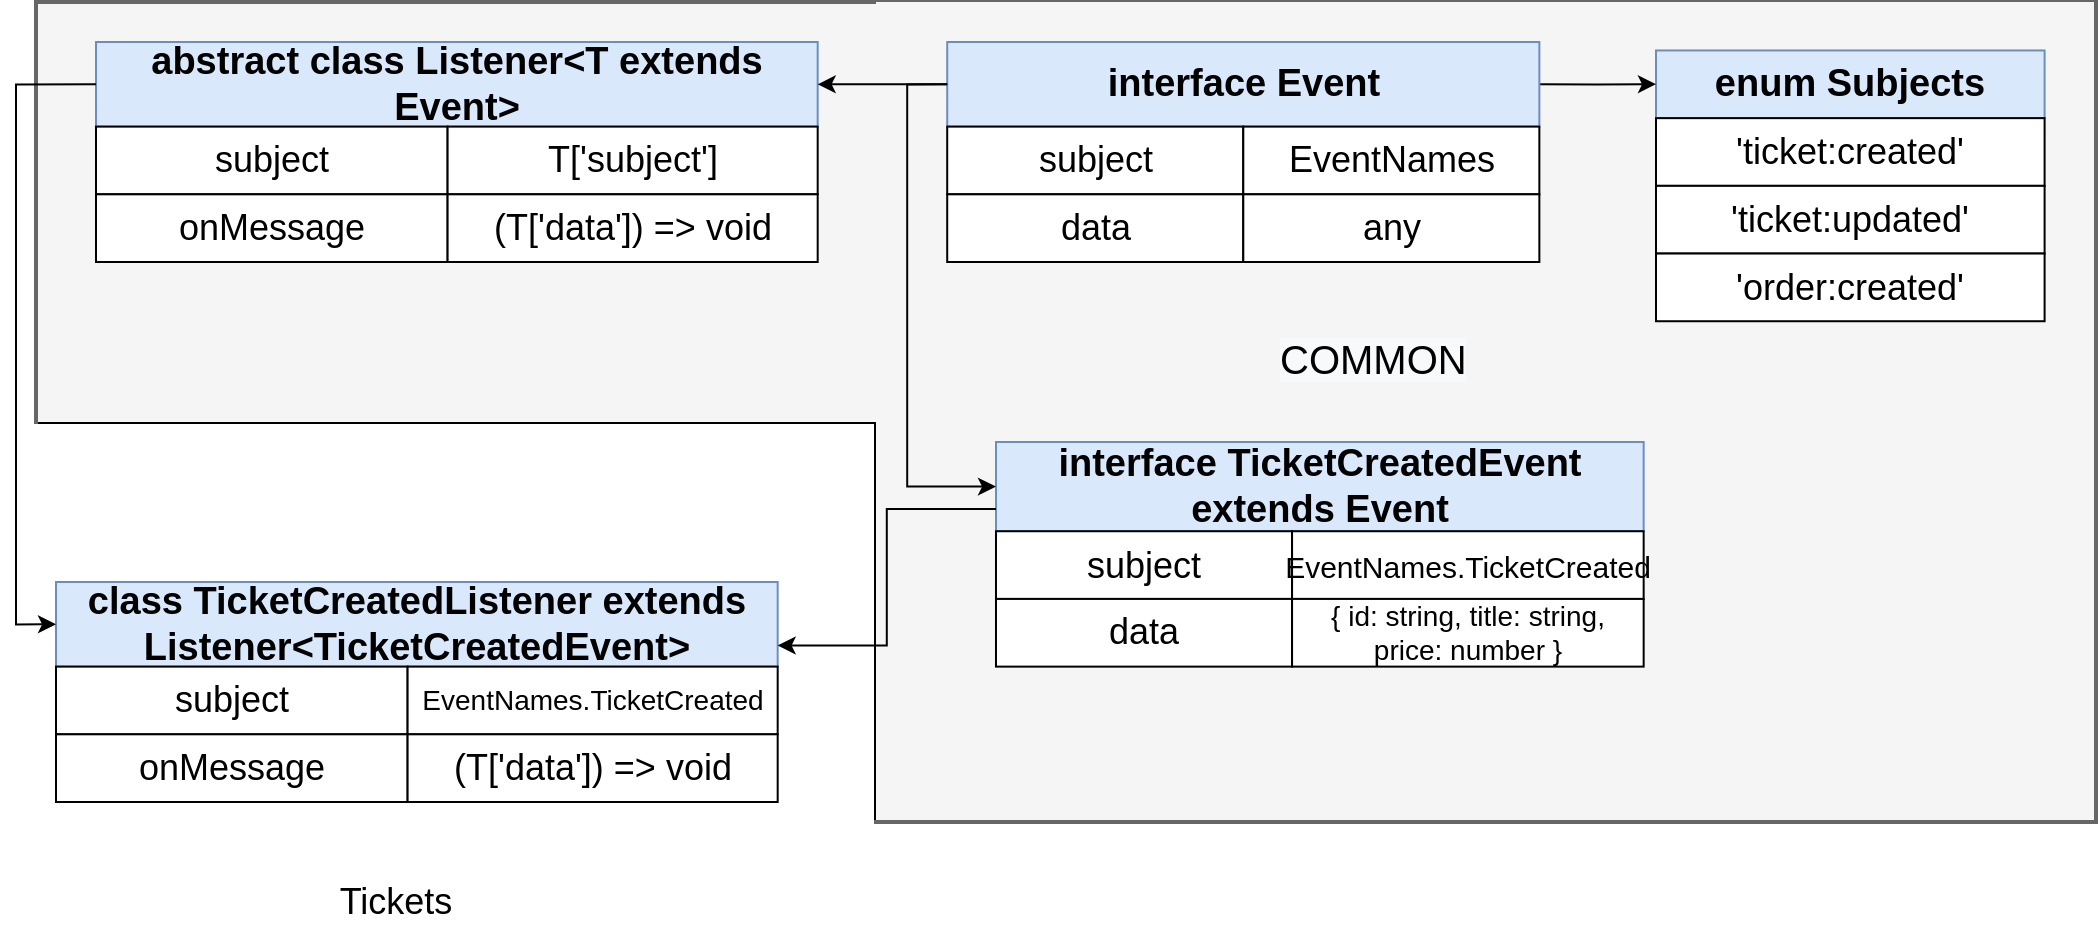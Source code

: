 <mxfile compressed="true" version="13.0.3" type="device" pages="2"><diagram id="tPIH83_94GURjgdGE3jw" name="Listener"><mxGraphModel dx="1086" dy="989" grid="1" gridSize="10" guides="1" tooltips="1" connect="1" arrows="1" fold="1" page="1" pageScale="1" pageWidth="1100" pageHeight="850" math="0" shadow="0"><root><mxCell id="0"/><mxCell id="1" parent="0"/><mxCell id="CAoBd8y-tPAxaw8pH3Di-1" value="" style="shape=partialRectangle;whiteSpace=wrap;html=1;bottom=0;right=0;fillColor=none;flipH=1;strokeWidth=2;" parent="1" vertex="1"><mxGeometry x="30" y="420" width="420" height="200" as="geometry"/></mxCell><mxCell id="OKRtcPAeajLY-wpxWVct-1" value="" style="shape=partialRectangle;whiteSpace=wrap;html=1;bottom=0;right=0;fillColor=#f5f5f5;strokeColor=#666666;fontColor=#333333;strokeWidth=2;perimeterSpacing=2;" parent="1" vertex="1"><mxGeometry x="30" y="210" width="1030" height="210" as="geometry"/></mxCell><mxCell id="OKRtcPAeajLY-wpxWVct-2" value="" style="shape=partialRectangle;whiteSpace=wrap;html=1;top=0;left=0;fillColor=#f5f5f5;strokeColor=#666666;fontColor=#333333;strokeWidth=2;gradientColor=none;" parent="1" vertex="1"><mxGeometry x="450" y="210" width="610" height="410" as="geometry"/></mxCell><mxCell id="A-J_esfYODBap318pv2L-31" value="" style="group" parent="1" vertex="1" connectable="0"><mxGeometry x="60" y="230" width="990" height="330" as="geometry"/></mxCell><mxCell id="A-J_esfYODBap318pv2L-1" value="enum Subjects" style="rounded=0;whiteSpace=wrap;html=1;fontSize=19;align=center;fillColor=#dae8fc;strokeColor=#6c8ebf;fontStyle=1" parent="A-J_esfYODBap318pv2L-31" vertex="1"><mxGeometry x="780.001" y="4.231" width="194.299" height="33.846" as="geometry"/></mxCell><mxCell id="A-J_esfYODBap318pv2L-2" value="'ticket:created'" style="rounded=0;whiteSpace=wrap;html=1;fontSize=18;align=center;fontStyle=0" parent="A-J_esfYODBap318pv2L-31" vertex="1"><mxGeometry x="780.001" y="38.077" width="194.299" height="33.846" as="geometry"/></mxCell><mxCell id="A-J_esfYODBap318pv2L-3" value="'ticket:updated'" style="rounded=0;whiteSpace=wrap;html=1;fontSize=18;align=center;fontStyle=0" parent="A-J_esfYODBap318pv2L-31" vertex="1"><mxGeometry x="780.001" y="71.923" width="194.299" height="33.846" as="geometry"/></mxCell><mxCell id="A-J_esfYODBap318pv2L-4" value="'order:created'" style="rounded=0;whiteSpace=wrap;html=1;fontSize=18;align=center;fontStyle=0" parent="A-J_esfYODBap318pv2L-31" vertex="1"><mxGeometry x="780.001" y="105.769" width="194.299" height="33.846" as="geometry"/></mxCell><mxCell id="A-J_esfYODBap318pv2L-7" style="edgeStyle=orthogonalEdgeStyle;rounded=0;orthogonalLoop=1;jettySize=auto;html=1;exitX=1;exitY=0.5;exitDx=0;exitDy=0;fontSize=14;" parent="A-J_esfYODBap318pv2L-31" source="A-J_esfYODBap318pv2L-8" target="A-J_esfYODBap318pv2L-1" edge="1"><mxGeometry relative="1" as="geometry"/></mxCell><mxCell id="A-J_esfYODBap318pv2L-8" value="interface Event" style="rounded=0;whiteSpace=wrap;html=1;fontSize=19;align=center;fillColor=#dae8fc;strokeColor=#6c8ebf;fontStyle=1" parent="A-J_esfYODBap318pv2L-31" vertex="1"><mxGeometry x="425.607" width="296.075" height="42.308" as="geometry"/></mxCell><mxCell id="A-J_esfYODBap318pv2L-9" value="subject" style="rounded=0;whiteSpace=wrap;html=1;fontSize=18;align=center;fontStyle=0" parent="A-J_esfYODBap318pv2L-31" vertex="1"><mxGeometry x="425.607" y="42.308" width="148.037" height="33.846" as="geometry"/></mxCell><mxCell id="A-J_esfYODBap318pv2L-10" value="EventNames" style="rounded=0;whiteSpace=wrap;html=1;fontSize=18;align=center;fontStyle=0" parent="A-J_esfYODBap318pv2L-31" vertex="1"><mxGeometry x="573.645" y="42.308" width="148.037" height="33.846" as="geometry"/></mxCell><mxCell id="A-J_esfYODBap318pv2L-11" value="data" style="rounded=0;whiteSpace=wrap;html=1;fontSize=18;align=center;fontStyle=0" parent="A-J_esfYODBap318pv2L-31" vertex="1"><mxGeometry x="425.607" y="76.154" width="148.037" height="33.846" as="geometry"/></mxCell><mxCell id="A-J_esfYODBap318pv2L-12" value="any" style="rounded=0;whiteSpace=wrap;html=1;fontSize=18;align=center;fontStyle=0" parent="A-J_esfYODBap318pv2L-31" vertex="1"><mxGeometry x="573.645" y="76.154" width="148.037" height="33.846" as="geometry"/></mxCell><mxCell id="A-J_esfYODBap318pv2L-14" value="interface TicketCreatedEvent extends Event" style="rounded=0;whiteSpace=wrap;html=1;fontSize=19;align=center;fillColor=#dae8fc;strokeColor=#6c8ebf;fontStyle=1" parent="A-J_esfYODBap318pv2L-31" vertex="1"><mxGeometry x="450" y="200" width="323.83" height="44.62" as="geometry"/></mxCell><mxCell id="A-J_esfYODBap318pv2L-5" style="edgeStyle=orthogonalEdgeStyle;rounded=0;orthogonalLoop=1;jettySize=auto;html=1;exitX=0;exitY=0.5;exitDx=0;exitDy=0;entryX=0;entryY=0.5;entryDx=0;entryDy=0;fontSize=14;" parent="A-J_esfYODBap318pv2L-31" source="A-J_esfYODBap318pv2L-8" target="A-J_esfYODBap318pv2L-14" edge="1"><mxGeometry relative="1" as="geometry"/></mxCell><mxCell id="A-J_esfYODBap318pv2L-15" value="subject" style="rounded=0;whiteSpace=wrap;html=1;fontSize=18;align=center;fontStyle=0" parent="A-J_esfYODBap318pv2L-31" vertex="1"><mxGeometry x="449.997" y="244.618" width="148.037" height="33.846" as="geometry"/></mxCell><mxCell id="A-J_esfYODBap318pv2L-16" value="EventNames.TicketCreated" style="rounded=0;whiteSpace=wrap;html=1;fontSize=15;align=center;fontStyle=0" parent="A-J_esfYODBap318pv2L-31" vertex="1"><mxGeometry x="598.035" y="244.618" width="175.794" height="33.846" as="geometry"/></mxCell><mxCell id="A-J_esfYODBap318pv2L-17" value="data" style="rounded=0;whiteSpace=wrap;html=1;fontSize=18;align=center;fontStyle=0" parent="A-J_esfYODBap318pv2L-31" vertex="1"><mxGeometry x="449.997" y="278.464" width="148.037" height="33.846" as="geometry"/></mxCell><mxCell id="A-J_esfYODBap318pv2L-18" value="{ id: string, title: string, price: number }" style="rounded=0;whiteSpace=wrap;html=1;fontSize=14;align=center;fontStyle=0" parent="A-J_esfYODBap318pv2L-31" vertex="1"><mxGeometry x="598.035" y="278.464" width="175.794" height="33.846" as="geometry"/></mxCell><mxCell id="A-J_esfYODBap318pv2L-20" value="abstract class Listener&amp;lt;T extends Event&amp;gt;" style="rounded=0;whiteSpace=wrap;html=1;fontSize=19;align=center;fillColor=#dae8fc;strokeColor=#6c8ebf;fontStyle=1" parent="A-J_esfYODBap318pv2L-31" vertex="1"><mxGeometry width="360.841" height="42.308" as="geometry"/></mxCell><mxCell id="A-J_esfYODBap318pv2L-6" style="edgeStyle=orthogonalEdgeStyle;rounded=0;orthogonalLoop=1;jettySize=auto;html=1;exitX=0;exitY=0.5;exitDx=0;exitDy=0;entryX=1;entryY=0.5;entryDx=0;entryDy=0;fontSize=14;" parent="A-J_esfYODBap318pv2L-31" source="A-J_esfYODBap318pv2L-8" target="A-J_esfYODBap318pv2L-20" edge="1"><mxGeometry relative="1" as="geometry"/></mxCell><mxCell id="A-J_esfYODBap318pv2L-21" value="subject" style="rounded=0;whiteSpace=wrap;html=1;fontSize=18;align=center;fontStyle=0" parent="A-J_esfYODBap318pv2L-31" vertex="1"><mxGeometry y="42.308" width="175.794" height="33.846" as="geometry"/></mxCell><mxCell id="A-J_esfYODBap318pv2L-22" value="T['subject']" style="rounded=0;whiteSpace=wrap;html=1;fontSize=18;align=center;fontStyle=0" parent="A-J_esfYODBap318pv2L-31" vertex="1"><mxGeometry x="175.794" y="42.308" width="185.047" height="33.846" as="geometry"/></mxCell><mxCell id="A-J_esfYODBap318pv2L-23" value="onMessage" style="rounded=0;whiteSpace=wrap;html=1;fontSize=18;align=center;fontStyle=0" parent="A-J_esfYODBap318pv2L-31" vertex="1"><mxGeometry y="76.154" width="175.794" height="33.846" as="geometry"/></mxCell><mxCell id="A-J_esfYODBap318pv2L-24" value="(T['data']) =&amp;gt; void" style="rounded=0;whiteSpace=wrap;html=1;fontSize=18;align=center;fontStyle=0" parent="A-J_esfYODBap318pv2L-31" vertex="1"><mxGeometry x="175.794" y="76.154" width="185.047" height="33.846" as="geometry"/></mxCell><mxCell id="A-J_esfYODBap318pv2L-25" value="class TicketCreatedListener extends Listener&amp;lt;TicketCreatedEvent&amp;gt;" style="rounded=0;whiteSpace=wrap;html=1;fontSize=19;align=center;fillColor=#dae8fc;strokeColor=#6c8ebf;fontStyle=1" parent="A-J_esfYODBap318pv2L-31" vertex="1"><mxGeometry x="-20" y="270" width="360.841" height="42.308" as="geometry"/></mxCell><mxCell id="A-J_esfYODBap318pv2L-13" style="edgeStyle=orthogonalEdgeStyle;rounded=0;orthogonalLoop=1;jettySize=auto;html=1;exitX=0;exitY=0.75;exitDx=0;exitDy=0;entryX=1;entryY=0.75;entryDx=0;entryDy=0;fontSize=14;" parent="A-J_esfYODBap318pv2L-31" source="A-J_esfYODBap318pv2L-14" target="A-J_esfYODBap318pv2L-25" edge="1"><mxGeometry relative="1" as="geometry"/></mxCell><mxCell id="A-J_esfYODBap318pv2L-19" style="edgeStyle=orthogonalEdgeStyle;rounded=0;orthogonalLoop=1;jettySize=auto;html=1;exitX=0;exitY=0.5;exitDx=0;exitDy=0;entryX=0;entryY=0.5;entryDx=0;entryDy=0;fontSize=14;" parent="A-J_esfYODBap318pv2L-31" source="A-J_esfYODBap318pv2L-20" target="A-J_esfYODBap318pv2L-25" edge="1"><mxGeometry relative="1" as="geometry"/></mxCell><mxCell id="A-J_esfYODBap318pv2L-26" value="subject" style="rounded=0;whiteSpace=wrap;html=1;fontSize=18;align=center;fontStyle=0" parent="A-J_esfYODBap318pv2L-31" vertex="1"><mxGeometry x="-20" y="312.308" width="175.794" height="33.846" as="geometry"/></mxCell><mxCell id="A-J_esfYODBap318pv2L-27" value="EventNames.TicketCreated" style="rounded=0;whiteSpace=wrap;html=1;fontSize=14;align=center;fontStyle=0" parent="A-J_esfYODBap318pv2L-31" vertex="1"><mxGeometry x="155.794" y="312.308" width="185.047" height="33.846" as="geometry"/></mxCell><mxCell id="A-J_esfYODBap318pv2L-28" value="onMessage" style="rounded=0;whiteSpace=wrap;html=1;fontSize=18;align=center;fontStyle=0" parent="A-J_esfYODBap318pv2L-31" vertex="1"><mxGeometry x="-20" y="346.154" width="175.794" height="33.846" as="geometry"/></mxCell><mxCell id="A-J_esfYODBap318pv2L-29" value="(T['data']) =&amp;gt; void" style="rounded=0;whiteSpace=wrap;html=1;fontSize=18;align=center;fontStyle=0" parent="A-J_esfYODBap318pv2L-31" vertex="1"><mxGeometry x="155.794" y="346.154" width="185.047" height="33.846" as="geometry"/></mxCell><mxCell id="CAoBd8y-tPAxaw8pH3Di-3" value="Tickets" style="text;html=1;strokeColor=none;fillColor=none;align=center;verticalAlign=middle;whiteSpace=wrap;rounded=0;fontSize=18;" parent="1" vertex="1"><mxGeometry x="190" y="650" width="40" height="20" as="geometry"/></mxCell><mxCell id="3DqSKra2GNfhHArrDhzR-1" value="&lt;!--StartFragment--&gt;&lt;span style=&quot;font-family: Helvetica; font-size: 20px; font-style: normal; font-variant-ligatures: normal; font-variant-caps: normal; font-weight: 400; letter-spacing: normal; orphans: 2; text-align: center; text-indent: 0px; text-transform: none; widows: 2; word-spacing: 0px; -webkit-text-stroke-width: 0px; background-color: rgb(248, 249, 250); text-decoration-style: initial; text-decoration-color: initial; float: none; display: inline !important;&quot;&gt;COMMON&lt;/span&gt;&lt;!--EndFragment--&gt;" style="text;whiteSpace=wrap;html=1;" vertex="1" parent="1"><mxGeometry x="650" y="370" width="120" height="30" as="geometry"/></mxCell></root></mxGraphModel></diagram><diagram name="Publisher" id="MbcMztGx_7ztm0YTEIYd"><mxGraphModel dx="1086" dy="989" grid="1" gridSize="10" guides="1" tooltips="1" connect="1" arrows="1" fold="1" page="1" pageScale="1" pageWidth="1100" pageHeight="850" math="0" shadow="0"><root><mxCell id="tmyvHlmuwaw234Gjtrl9-0"/><mxCell id="tmyvHlmuwaw234Gjtrl9-1" parent="tmyvHlmuwaw234Gjtrl9-0"/><mxCell id="QmfzKnGNtaRtomABi-J2-9" value="" style="shape=partialRectangle;whiteSpace=wrap;html=1;bottom=0;right=0;fillColor=none;flipH=1;strokeWidth=2;" parent="tmyvHlmuwaw234Gjtrl9-1" vertex="1"><mxGeometry x="30" y="420" width="420" height="200" as="geometry"/></mxCell><mxCell id="QmfzKnGNtaRtomABi-J2-2" value="" style="shape=partialRectangle;whiteSpace=wrap;html=1;bottom=0;right=0;fillColor=#f5f5f5;strokeColor=#666666;fontColor=#333333;strokeWidth=2;" parent="tmyvHlmuwaw234Gjtrl9-1" vertex="1"><mxGeometry x="30" y="210" width="1030" height="210" as="geometry"/></mxCell><mxCell id="QmfzKnGNtaRtomABi-J2-3" value="" style="shape=partialRectangle;whiteSpace=wrap;html=1;top=0;left=0;fillColor=#f5f5f5;strokeColor=#666666;fontColor=#333333;strokeWidth=2;gradientColor=none;" parent="tmyvHlmuwaw234Gjtrl9-1" vertex="1"><mxGeometry x="450" y="210" width="610" height="410" as="geometry"/></mxCell><mxCell id="tmyvHlmuwaw234Gjtrl9-32" style="edgeStyle=orthogonalEdgeStyle;rounded=0;orthogonalLoop=1;jettySize=auto;html=1;exitX=0.5;exitY=1;exitDx=0;exitDy=0;" parent="tmyvHlmuwaw234Gjtrl9-1" source="tmyvHlmuwaw234Gjtrl9-23" edge="1"><mxGeometry relative="1" as="geometry"><mxPoint x="148" y="360" as="targetPoint"/></mxGeometry></mxCell><mxCell id="tmyvHlmuwaw234Gjtrl9-3" value="enum Subjects" style="rounded=0;whiteSpace=wrap;html=1;fontSize=19;align=center;fillColor=#dae8fc;strokeColor=#6c8ebf;fontStyle=1" parent="tmyvHlmuwaw234Gjtrl9-1" vertex="1"><mxGeometry x="850.701" y="244.231" width="194.299" height="33.846" as="geometry"/></mxCell><mxCell id="tmyvHlmuwaw234Gjtrl9-4" value="'ticket:created'" style="rounded=0;whiteSpace=wrap;html=1;fontSize=18;align=center;fontStyle=0" parent="tmyvHlmuwaw234Gjtrl9-1" vertex="1"><mxGeometry x="850.701" y="278.077" width="194.299" height="33.846" as="geometry"/></mxCell><mxCell id="tmyvHlmuwaw234Gjtrl9-5" value="'ticket:updated'" style="rounded=0;whiteSpace=wrap;html=1;fontSize=18;align=center;fontStyle=0" parent="tmyvHlmuwaw234Gjtrl9-1" vertex="1"><mxGeometry x="850.701" y="311.923" width="194.299" height="33.846" as="geometry"/></mxCell><mxCell id="tmyvHlmuwaw234Gjtrl9-6" value="'order:created'" style="rounded=0;whiteSpace=wrap;html=1;fontSize=18;align=center;fontStyle=0" parent="tmyvHlmuwaw234Gjtrl9-1" vertex="1"><mxGeometry x="850.701" y="345.769" width="194.299" height="33.846" as="geometry"/></mxCell><mxCell id="tmyvHlmuwaw234Gjtrl9-7" style="edgeStyle=orthogonalEdgeStyle;rounded=0;orthogonalLoop=1;jettySize=auto;html=1;exitX=1;exitY=0.5;exitDx=0;exitDy=0;fontSize=14;" parent="tmyvHlmuwaw234Gjtrl9-1" source="tmyvHlmuwaw234Gjtrl9-8" target="tmyvHlmuwaw234Gjtrl9-3" edge="1"><mxGeometry relative="1" as="geometry"/></mxCell><mxCell id="tmyvHlmuwaw234Gjtrl9-8" value="interface Event" style="rounded=0;whiteSpace=wrap;html=1;fontSize=19;align=center;fillColor=#dae8fc;strokeColor=#6c8ebf;fontStyle=1" parent="tmyvHlmuwaw234Gjtrl9-1" vertex="1"><mxGeometry x="480.607" y="240" width="296.075" height="42.308" as="geometry"/></mxCell><mxCell id="tmyvHlmuwaw234Gjtrl9-9" value="subject" style="rounded=0;whiteSpace=wrap;html=1;fontSize=18;align=center;fontStyle=0" parent="tmyvHlmuwaw234Gjtrl9-1" vertex="1"><mxGeometry x="480.607" y="282.308" width="148.037" height="33.846" as="geometry"/></mxCell><mxCell id="tmyvHlmuwaw234Gjtrl9-10" value="EventNames" style="rounded=0;whiteSpace=wrap;html=1;fontSize=18;align=center;fontStyle=0" parent="tmyvHlmuwaw234Gjtrl9-1" vertex="1"><mxGeometry x="628.645" y="282.308" width="148.037" height="33.846" as="geometry"/></mxCell><mxCell id="tmyvHlmuwaw234Gjtrl9-11" value="data" style="rounded=0;whiteSpace=wrap;html=1;fontSize=18;align=center;fontStyle=0" parent="tmyvHlmuwaw234Gjtrl9-1" vertex="1"><mxGeometry x="480.607" y="316.154" width="148.037" height="33.846" as="geometry"/></mxCell><mxCell id="tmyvHlmuwaw234Gjtrl9-12" value="any" style="rounded=0;whiteSpace=wrap;html=1;fontSize=18;align=center;fontStyle=0" parent="tmyvHlmuwaw234Gjtrl9-1" vertex="1"><mxGeometry x="628.645" y="316.154" width="148.037" height="33.846" as="geometry"/></mxCell><mxCell id="tmyvHlmuwaw234Gjtrl9-13" value="interface TicketCreatedEvent extends Event" style="rounded=0;whiteSpace=wrap;html=1;fontSize=19;align=center;fillColor=#dae8fc;strokeColor=#6c8ebf;fontStyle=1" parent="tmyvHlmuwaw234Gjtrl9-1" vertex="1"><mxGeometry x="500" y="450" width="339.39" height="42.31" as="geometry"/></mxCell><mxCell id="tmyvHlmuwaw234Gjtrl9-14" style="edgeStyle=orthogonalEdgeStyle;rounded=0;orthogonalLoop=1;jettySize=auto;html=1;exitX=0;exitY=0.5;exitDx=0;exitDy=0;entryX=0;entryY=0.5;entryDx=0;entryDy=0;fontSize=14;" parent="tmyvHlmuwaw234Gjtrl9-1" source="tmyvHlmuwaw234Gjtrl9-8" target="tmyvHlmuwaw234Gjtrl9-13" edge="1"><mxGeometry relative="1" as="geometry"/></mxCell><mxCell id="tmyvHlmuwaw234Gjtrl9-15" value="subject" style="rounded=0;whiteSpace=wrap;html=1;fontSize=18;align=center;fontStyle=0" parent="tmyvHlmuwaw234Gjtrl9-1" vertex="1"><mxGeometry x="499.997" y="492.308" width="148.037" height="33.846" as="geometry"/></mxCell><mxCell id="tmyvHlmuwaw234Gjtrl9-16" value="EventNames.TicketCreated" style="rounded=0;whiteSpace=wrap;html=1;fontSize=15;align=center;fontStyle=0" parent="tmyvHlmuwaw234Gjtrl9-1" vertex="1"><mxGeometry x="648.03" y="492.31" width="191.36" height="33.85" as="geometry"/></mxCell><mxCell id="tmyvHlmuwaw234Gjtrl9-17" value="data" style="rounded=0;whiteSpace=wrap;html=1;fontSize=18;align=center;fontStyle=0" parent="tmyvHlmuwaw234Gjtrl9-1" vertex="1"><mxGeometry x="499.997" y="526.154" width="148.037" height="33.846" as="geometry"/></mxCell><mxCell id="tmyvHlmuwaw234Gjtrl9-18" value="{ id: string, title: string, price: number }" style="rounded=0;whiteSpace=wrap;html=1;fontSize=14;align=center;fontStyle=0" parent="tmyvHlmuwaw234Gjtrl9-1" vertex="1"><mxGeometry x="648.03" y="526.15" width="191.36" height="33.85" as="geometry"/></mxCell><mxCell id="tmyvHlmuwaw234Gjtrl9-19" value="abstract class Publisher&amp;lt;T extends Event&amp;gt;" style="rounded=0;whiteSpace=wrap;html=1;fontSize=19;align=center;fillColor=#dae8fc;strokeColor=#6c8ebf;fontStyle=1" parent="tmyvHlmuwaw234Gjtrl9-1" vertex="1"><mxGeometry x="55" y="240" width="375" height="42.31" as="geometry"/></mxCell><mxCell id="tmyvHlmuwaw234Gjtrl9-20" style="edgeStyle=orthogonalEdgeStyle;rounded=0;orthogonalLoop=1;jettySize=auto;html=1;exitX=0;exitY=0.5;exitDx=0;exitDy=0;entryX=1;entryY=0.5;entryDx=0;entryDy=0;fontSize=14;" parent="tmyvHlmuwaw234Gjtrl9-1" source="tmyvHlmuwaw234Gjtrl9-8" target="tmyvHlmuwaw234Gjtrl9-19" edge="1"><mxGeometry relative="1" as="geometry"/></mxCell><mxCell id="tmyvHlmuwaw234Gjtrl9-21" value="subject" style="rounded=0;whiteSpace=wrap;html=1;fontSize=18;align=center;fontStyle=0" parent="tmyvHlmuwaw234Gjtrl9-1" vertex="1"><mxGeometry x="55" y="282.308" width="175.794" height="33.846" as="geometry"/></mxCell><mxCell id="tmyvHlmuwaw234Gjtrl9-22" value="T['subject']" style="rounded=0;whiteSpace=wrap;html=1;fontSize=18;align=center;fontStyle=0" parent="tmyvHlmuwaw234Gjtrl9-1" vertex="1"><mxGeometry x="230.79" y="282.31" width="199.21" height="33.85" as="geometry"/></mxCell><mxCell id="tmyvHlmuwaw234Gjtrl9-23" value="publish" style="rounded=0;whiteSpace=wrap;html=1;fontSize=18;align=center;fontStyle=0" parent="tmyvHlmuwaw234Gjtrl9-1" vertex="1"><mxGeometry x="55" y="316.15" width="175.79" height="43.85" as="geometry"/></mxCell><mxCell id="tmyvHlmuwaw234Gjtrl9-24" value="(T['data']) =&amp;gt; Promise&amp;lt;void&amp;gt;" style="rounded=0;whiteSpace=wrap;html=1;fontSize=18;align=center;fontStyle=0" parent="tmyvHlmuwaw234Gjtrl9-1" vertex="1"><mxGeometry x="230" y="316.15" width="200" height="43.85" as="geometry"/></mxCell><mxCell id="tmyvHlmuwaw234Gjtrl9-25" value="class TicketCreatedPublisher extends Publisher&amp;lt;TicketCreatedEvent&amp;gt;" style="rounded=0;whiteSpace=wrap;html=1;fontSize=19;align=center;fillColor=#dae8fc;strokeColor=#6c8ebf;fontStyle=1" parent="tmyvHlmuwaw234Gjtrl9-1" vertex="1"><mxGeometry x="35" y="510" width="375" height="42.31" as="geometry"/></mxCell><mxCell id="tmyvHlmuwaw234Gjtrl9-26" style="edgeStyle=orthogonalEdgeStyle;rounded=0;orthogonalLoop=1;jettySize=auto;html=1;exitX=0;exitY=0.75;exitDx=0;exitDy=0;entryX=1;entryY=0.75;entryDx=0;entryDy=0;fontSize=14;" parent="tmyvHlmuwaw234Gjtrl9-1" source="tmyvHlmuwaw234Gjtrl9-13" target="tmyvHlmuwaw234Gjtrl9-25" edge="1"><mxGeometry relative="1" as="geometry"/></mxCell><mxCell id="tmyvHlmuwaw234Gjtrl9-27" style="edgeStyle=orthogonalEdgeStyle;rounded=0;orthogonalLoop=1;jettySize=auto;html=1;exitX=0;exitY=0.5;exitDx=0;exitDy=0;entryX=0;entryY=0.5;entryDx=0;entryDy=0;fontSize=14;" parent="tmyvHlmuwaw234Gjtrl9-1" source="tmyvHlmuwaw234Gjtrl9-19" target="tmyvHlmuwaw234Gjtrl9-25" edge="1"><mxGeometry relative="1" as="geometry"/></mxCell><mxCell id="tmyvHlmuwaw234Gjtrl9-28" value="subject" style="rounded=0;whiteSpace=wrap;html=1;fontSize=18;align=center;fontStyle=0" parent="tmyvHlmuwaw234Gjtrl9-1" vertex="1"><mxGeometry x="35" y="552.308" width="175.794" height="33.846" as="geometry"/></mxCell><mxCell id="tmyvHlmuwaw234Gjtrl9-29" value="EventNames.TicketCreated" style="rounded=0;whiteSpace=wrap;html=1;fontSize=14;align=center;fontStyle=0" parent="tmyvHlmuwaw234Gjtrl9-1" vertex="1"><mxGeometry x="210.79" y="552.31" width="199.21" height="33.85" as="geometry"/></mxCell><mxCell id="tmyvHlmuwaw234Gjtrl9-30" value="publish" style="rounded=0;whiteSpace=wrap;html=1;fontSize=18;align=center;fontStyle=0" parent="tmyvHlmuwaw234Gjtrl9-1" vertex="1"><mxGeometry x="35" y="586.15" width="175.79" height="43.85" as="geometry"/></mxCell><mxCell id="tmyvHlmuwaw234Gjtrl9-31" value="(T['data']) =&amp;gt; Promise&amp;lt;void&amp;gt;" style="rounded=0;whiteSpace=wrap;html=1;fontSize=18;align=center;fontStyle=0" parent="tmyvHlmuwaw234Gjtrl9-1" vertex="1"><mxGeometry x="210.79" y="586.15" width="199.21" height="43.85" as="geometry"/></mxCell><mxCell id="hNPWUAc8-zSebu1q31a3-0" value="Tickets" style="text;html=1;strokeColor=none;fillColor=none;align=center;verticalAlign=middle;whiteSpace=wrap;rounded=0;fontSize=18;" parent="tmyvHlmuwaw234Gjtrl9-1" vertex="1"><mxGeometry x="190" y="650" width="40" height="20" as="geometry"/></mxCell><mxCell id="spHuRKNmoRXbvvIpqR7z-0" value="Text" style="text;html=1;strokeColor=none;fillColor=none;align=center;verticalAlign=middle;whiteSpace=wrap;rounded=0;" vertex="1" parent="tmyvHlmuwaw234Gjtrl9-1"><mxGeometry x="530" y="490" width="40" height="20" as="geometry"/></mxCell><mxCell id="spHuRKNmoRXbvvIpqR7z-1" value="Text" style="text;html=1;strokeColor=none;fillColor=none;align=center;verticalAlign=middle;whiteSpace=wrap;rounded=0;" vertex="1" parent="tmyvHlmuwaw234Gjtrl9-1"><mxGeometry x="530" y="490" width="40" height="20" as="geometry"/></mxCell><mxCell id="spHuRKNmoRXbvvIpqR7z-2" value="&lt;font style=&quot;font-size: 20px&quot;&gt;COMMON&lt;/font&gt;" style="text;html=1;strokeColor=none;fillColor=none;align=center;verticalAlign=middle;whiteSpace=wrap;rounded=0;" vertex="1" parent="tmyvHlmuwaw234Gjtrl9-1"><mxGeometry x="640" y="390" width="110" height="30" as="geometry"/></mxCell></root></mxGraphModel></diagram></mxfile>